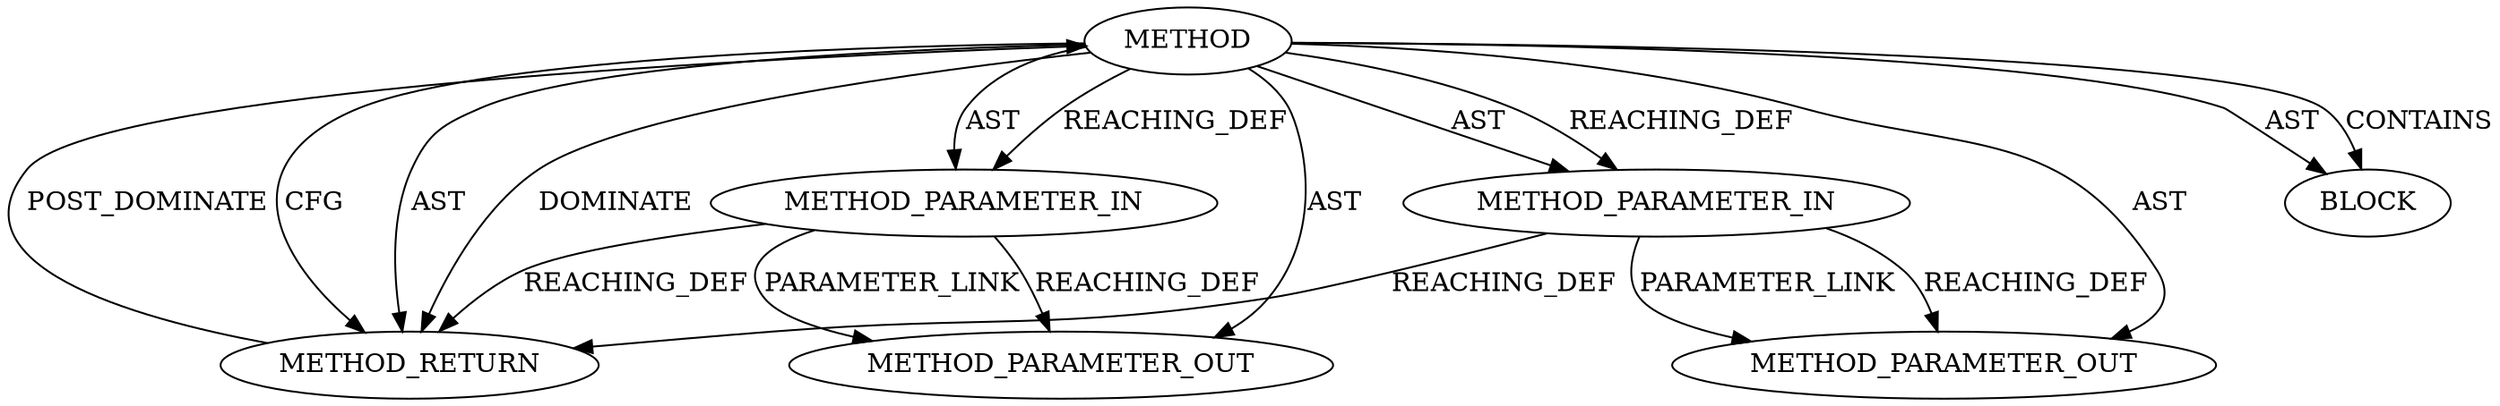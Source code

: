 digraph {
  19615 [label=METHOD AST_PARENT_TYPE="NAMESPACE_BLOCK" AST_PARENT_FULL_NAME="<global>" ORDER=0 CODE="<empty>" FULL_NAME="list_add_tail_rcu" IS_EXTERNAL=true FILENAME="<empty>" SIGNATURE="" NAME="list_add_tail_rcu"]
  19619 [label=METHOD_RETURN ORDER=2 CODE="RET" TYPE_FULL_NAME="ANY" EVALUATION_STRATEGY="BY_VALUE"]
  21856 [label=METHOD_PARAMETER_OUT ORDER=1 CODE="p1" IS_VARIADIC=false TYPE_FULL_NAME="ANY" EVALUATION_STRATEGY="BY_VALUE" INDEX=1 NAME="p1"]
  21857 [label=METHOD_PARAMETER_OUT ORDER=2 CODE="p2" IS_VARIADIC=false TYPE_FULL_NAME="ANY" EVALUATION_STRATEGY="BY_VALUE" INDEX=2 NAME="p2"]
  19618 [label=BLOCK ORDER=1 ARGUMENT_INDEX=1 CODE="<empty>" TYPE_FULL_NAME="ANY"]
  19617 [label=METHOD_PARAMETER_IN ORDER=2 CODE="p2" IS_VARIADIC=false TYPE_FULL_NAME="ANY" EVALUATION_STRATEGY="BY_VALUE" INDEX=2 NAME="p2"]
  19616 [label=METHOD_PARAMETER_IN ORDER=1 CODE="p1" IS_VARIADIC=false TYPE_FULL_NAME="ANY" EVALUATION_STRATEGY="BY_VALUE" INDEX=1 NAME="p1"]
  19615 -> 19618 [label=AST ]
  19617 -> 21857 [label=PARAMETER_LINK ]
  19616 -> 19619 [label=REACHING_DEF VARIABLE="p1"]
  19615 -> 21856 [label=AST ]
  19616 -> 21856 [label=REACHING_DEF VARIABLE="p1"]
  19615 -> 19619 [label=CFG ]
  19615 -> 21857 [label=AST ]
  19617 -> 21857 [label=REACHING_DEF VARIABLE="p2"]
  19615 -> 19616 [label=AST ]
  19615 -> 19617 [label=AST ]
  19615 -> 19619 [label=AST ]
  19616 -> 21856 [label=PARAMETER_LINK ]
  19615 -> 19619 [label=DOMINATE ]
  19619 -> 19615 [label=POST_DOMINATE ]
  19615 -> 19618 [label=CONTAINS ]
  19615 -> 19616 [label=REACHING_DEF VARIABLE=""]
  19615 -> 19617 [label=REACHING_DEF VARIABLE=""]
  19617 -> 19619 [label=REACHING_DEF VARIABLE="p2"]
}
